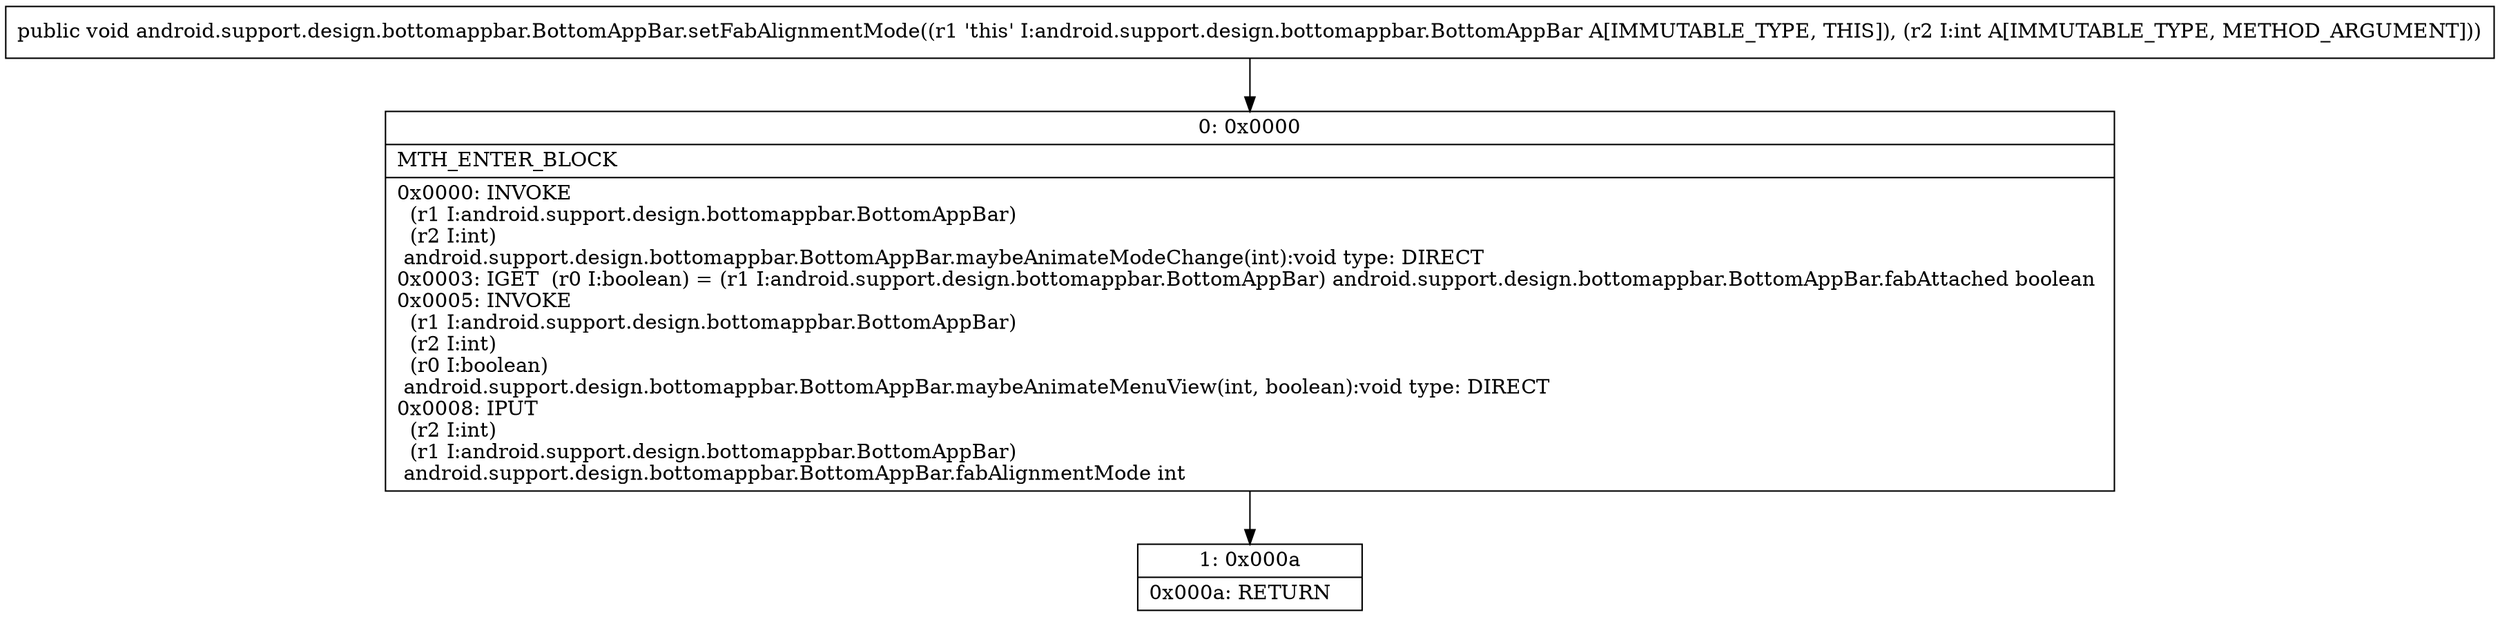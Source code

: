 digraph "CFG forandroid.support.design.bottomappbar.BottomAppBar.setFabAlignmentMode(I)V" {
Node_0 [shape=record,label="{0\:\ 0x0000|MTH_ENTER_BLOCK\l|0x0000: INVOKE  \l  (r1 I:android.support.design.bottomappbar.BottomAppBar)\l  (r2 I:int)\l android.support.design.bottomappbar.BottomAppBar.maybeAnimateModeChange(int):void type: DIRECT \l0x0003: IGET  (r0 I:boolean) = (r1 I:android.support.design.bottomappbar.BottomAppBar) android.support.design.bottomappbar.BottomAppBar.fabAttached boolean \l0x0005: INVOKE  \l  (r1 I:android.support.design.bottomappbar.BottomAppBar)\l  (r2 I:int)\l  (r0 I:boolean)\l android.support.design.bottomappbar.BottomAppBar.maybeAnimateMenuView(int, boolean):void type: DIRECT \l0x0008: IPUT  \l  (r2 I:int)\l  (r1 I:android.support.design.bottomappbar.BottomAppBar)\l android.support.design.bottomappbar.BottomAppBar.fabAlignmentMode int \l}"];
Node_1 [shape=record,label="{1\:\ 0x000a|0x000a: RETURN   \l}"];
MethodNode[shape=record,label="{public void android.support.design.bottomappbar.BottomAppBar.setFabAlignmentMode((r1 'this' I:android.support.design.bottomappbar.BottomAppBar A[IMMUTABLE_TYPE, THIS]), (r2 I:int A[IMMUTABLE_TYPE, METHOD_ARGUMENT])) }"];
MethodNode -> Node_0;
Node_0 -> Node_1;
}

